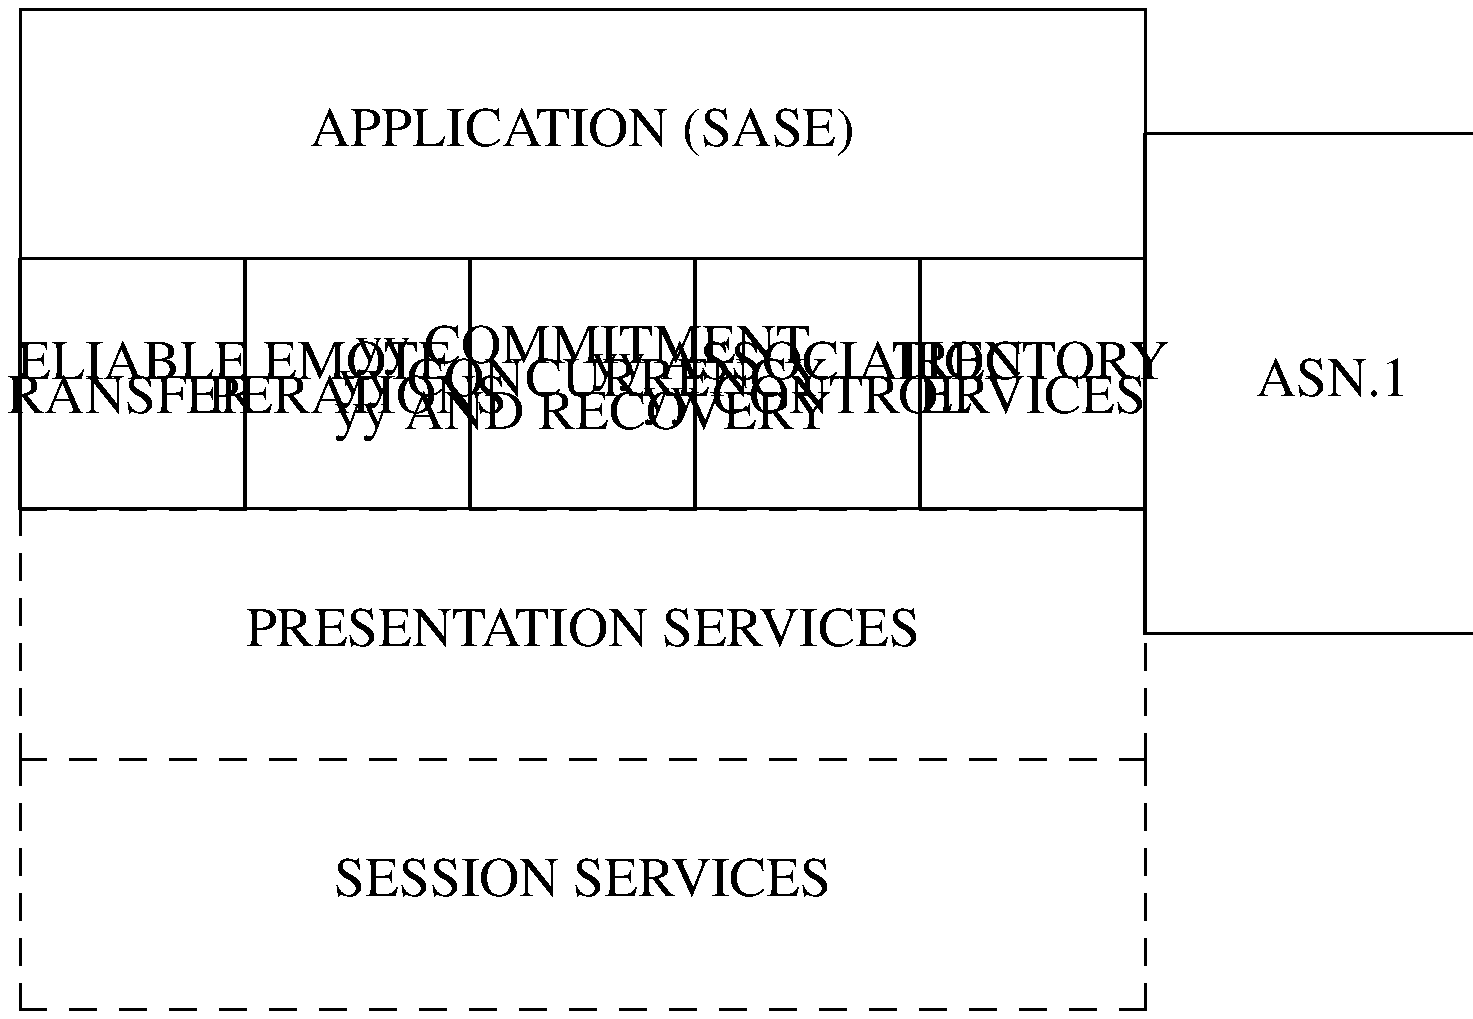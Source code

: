 .PS 7.5i
.ps 20
## figure 8
B1:	box dashed "SESSION SERVICES" width 3*boxwid
B2:	box dashed "PRESENTATION SERVICES" width 3*boxwid with .sw at B1.nw
B3:	box "ASN.1" with .se at (B1.ne.x+boxwid, B1.ne.y+boxht/2) \
		height 2*boxht
B7:	box "\xx DIRECTORY" "\xx SERVICES" with .se at B2.ne \
		width 3*boxwid/5
B4:	box "\yy ASSOCIATION" "\yy CONTROL" with .ne at B7.nw \
		width 3*boxwid/5
B6:	box "\yy COMMITMENT" "\yy CONCURRENCY" "\yy AND RECOVERY" \
		with .ne at B4.nw width 3*boxwid/5
B8:	box "\xx REMOTE" "\xx OPERATIONS" with .ne at B6.nw width 3*boxwid/5
B9:	box "\xx RELIABLE" "\xx TRANSFER" with .ne at B8.nw width 3*boxwid/5
##
	line from B2.nw \
	     to (B2.nw.x, B3.n.y+boxht/2) \
	     to (B3.nw.x, B3.n.y+boxht/2) \
	     to B3.nw
B5:	box invis width 3*boxwid height B3.n.y+boxht/2-B2.nw.y \
	    with .sw at B2.nw
	move to (B5.n.x, B5.n.y-lineht/2); "APPLICATION (SASE)"
##
.PE

